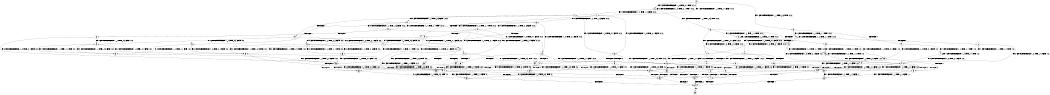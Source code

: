 digraph BCG {
size = "7, 10.5";
center = TRUE;
node [shape = circle];
0 [peripheries = 2];
0 -> 1 [label = "EX !1 !ATOMIC_EXCH_BRANCH (1, +1, TRUE, +1, 1, FALSE) !:0:1:2:"];
0 -> 2 [label = "EX !2 !ATOMIC_EXCH_BRANCH (1, +0, TRUE, +0, 1, TRUE) !:0:1:2:"];
0 -> 3 [label = "EX !0 !ATOMIC_EXCH_BRANCH (1, +1, TRUE, +0, 3, TRUE) !:0:1:2:"];
1 -> 4 [label = "TERMINATE !1"];
1 -> 5 [label = "EX !2 !ATOMIC_EXCH_BRANCH (1, +0, TRUE, +0, 1, FALSE) !:0:1:2:"];
1 -> 6 [label = "EX !0 !ATOMIC_EXCH_BRANCH (1, +1, TRUE, +0, 3, FALSE) !:0:1:2:"];
2 -> 7 [label = "EX !1 !ATOMIC_EXCH_BRANCH (1, +1, TRUE, +1, 1, FALSE) !:0:1:2:"];
2 -> 8 [label = "EX !0 !ATOMIC_EXCH_BRANCH (1, +1, TRUE, +0, 3, TRUE) !:0:1:2:"];
2 -> 2 [label = "EX !2 !ATOMIC_EXCH_BRANCH (1, +0, TRUE, +0, 1, TRUE) !:0:1:2:"];
3 -> 9 [label = "TERMINATE !0"];
3 -> 10 [label = "EX !1 !ATOMIC_EXCH_BRANCH (1, +1, TRUE, +1, 1, TRUE) !:0:1:2:"];
3 -> 11 [label = "EX !2 !ATOMIC_EXCH_BRANCH (1, +0, TRUE, +0, 1, FALSE) !:0:1:2:"];
4 -> 12 [label = "EX !2 !ATOMIC_EXCH_BRANCH (1, +0, TRUE, +0, 1, FALSE) !:0:2:"];
4 -> 13 [label = "EX !0 !ATOMIC_EXCH_BRANCH (1, +1, TRUE, +0, 3, FALSE) !:0:2:"];
5 -> 14 [label = "TERMINATE !1"];
5 -> 15 [label = "TERMINATE !2"];
5 -> 16 [label = "EX !0 !ATOMIC_EXCH_BRANCH (1, +1, TRUE, +0, 3, TRUE) !:0:1:2:"];
6 -> 17 [label = "TERMINATE !1"];
6 -> 18 [label = "EX !2 !ATOMIC_EXCH_BRANCH (1, +0, TRUE, +0, 1, FALSE) !:0:1:2:"];
6 -> 19 [label = "EX !0 !ATOMIC_EXCH_BRANCH (1, +1, TRUE, +1, 1, TRUE) !:0:1:2:"];
7 -> 20 [label = "TERMINATE !1"];
7 -> 21 [label = "EX !0 !ATOMIC_EXCH_BRANCH (1, +1, TRUE, +0, 3, FALSE) !:0:1:2:"];
7 -> 5 [label = "EX !2 !ATOMIC_EXCH_BRANCH (1, +0, TRUE, +0, 1, FALSE) !:0:1:2:"];
8 -> 22 [label = "TERMINATE !0"];
8 -> 23 [label = "EX !1 !ATOMIC_EXCH_BRANCH (1, +1, TRUE, +1, 1, TRUE) !:0:1:2:"];
8 -> 11 [label = "EX !2 !ATOMIC_EXCH_BRANCH (1, +0, TRUE, +0, 1, FALSE) !:0:1:2:"];
9 -> 24 [label = "EX !1 !ATOMIC_EXCH_BRANCH (1, +1, TRUE, +1, 1, TRUE) !:1:2:"];
9 -> 25 [label = "EX !2 !ATOMIC_EXCH_BRANCH (1, +0, TRUE, +0, 1, FALSE) !:1:2:"];
10 -> 26 [label = "TERMINATE !0"];
10 -> 27 [label = "EX !2 !ATOMIC_EXCH_BRANCH (1, +0, TRUE, +0, 1, FALSE) !:0:1:2:"];
10 -> 10 [label = "EX !1 !ATOMIC_EXCH_BRANCH (1, +1, TRUE, +1, 1, TRUE) !:0:1:2:"];
11 -> 28 [label = "TERMINATE !2"];
11 -> 29 [label = "TERMINATE !0"];
11 -> 16 [label = "EX !1 !ATOMIC_EXCH_BRANCH (1, +1, TRUE, +1, 1, FALSE) !:0:1:2:"];
12 -> 30 [label = "TERMINATE !2"];
12 -> 31 [label = "EX !0 !ATOMIC_EXCH_BRANCH (1, +1, TRUE, +0, 3, TRUE) !:0:2:"];
13 -> 32 [label = "EX !2 !ATOMIC_EXCH_BRANCH (1, +0, TRUE, +0, 1, FALSE) !:0:2:"];
13 -> 33 [label = "EX !0 !ATOMIC_EXCH_BRANCH (1, +1, TRUE, +1, 1, TRUE) !:0:2:"];
14 -> 30 [label = "TERMINATE !2"];
14 -> 31 [label = "EX !0 !ATOMIC_EXCH_BRANCH (1, +1, TRUE, +0, 3, TRUE) !:0:2:"];
15 -> 30 [label = "TERMINATE !1"];
15 -> 34 [label = "EX !0 !ATOMIC_EXCH_BRANCH (1, +1, TRUE, +0, 3, TRUE) !:0:1:"];
16 -> 35 [label = "TERMINATE !1"];
16 -> 36 [label = "TERMINATE !2"];
16 -> 37 [label = "TERMINATE !0"];
17 -> 32 [label = "EX !2 !ATOMIC_EXCH_BRANCH (1, +0, TRUE, +0, 1, FALSE) !:0:2:"];
17 -> 33 [label = "EX !0 !ATOMIC_EXCH_BRANCH (1, +1, TRUE, +1, 1, TRUE) !:0:2:"];
18 -> 38 [label = "TERMINATE !1"];
18 -> 39 [label = "TERMINATE !2"];
18 -> 16 [label = "EX !0 !ATOMIC_EXCH_BRANCH (1, +1, TRUE, +1, 1, FALSE) !:0:1:2:"];
19 -> 40 [label = "TERMINATE !1"];
19 -> 41 [label = "EX !2 !ATOMIC_EXCH_BRANCH (1, +0, TRUE, +0, 1, FALSE) !:0:1:2:"];
19 -> 6 [label = "EX !0 !ATOMIC_EXCH_BRANCH (1, +1, TRUE, +0, 3, FALSE) !:0:1:2:"];
20 -> 42 [label = "EX !0 !ATOMIC_EXCH_BRANCH (1, +1, TRUE, +0, 3, FALSE) !:0:2:"];
20 -> 12 [label = "EX !2 !ATOMIC_EXCH_BRANCH (1, +0, TRUE, +0, 1, FALSE) !:0:2:"];
21 -> 43 [label = "TERMINATE !1"];
21 -> 18 [label = "EX !2 !ATOMIC_EXCH_BRANCH (1, +0, TRUE, +0, 1, FALSE) !:0:1:2:"];
21 -> 44 [label = "EX !0 !ATOMIC_EXCH_BRANCH (1, +1, TRUE, +1, 1, TRUE) !:0:1:2:"];
22 -> 45 [label = "EX !1 !ATOMIC_EXCH_BRANCH (1, +1, TRUE, +1, 1, TRUE) !:1:2:"];
22 -> 25 [label = "EX !2 !ATOMIC_EXCH_BRANCH (1, +0, TRUE, +0, 1, FALSE) !:1:2:"];
23 -> 46 [label = "TERMINATE !0"];
23 -> 27 [label = "EX !2 !ATOMIC_EXCH_BRANCH (1, +0, TRUE, +0, 1, FALSE) !:0:1:2:"];
23 -> 23 [label = "EX !1 !ATOMIC_EXCH_BRANCH (1, +1, TRUE, +1, 1, TRUE) !:0:1:2:"];
24 -> 47 [label = "EX !2 !ATOMIC_EXCH_BRANCH (1, +0, TRUE, +0, 1, FALSE) !:1:2:"];
24 -> 24 [label = "EX !1 !ATOMIC_EXCH_BRANCH (1, +1, TRUE, +1, 1, TRUE) !:1:2:"];
25 -> 48 [label = "TERMINATE !2"];
25 -> 49 [label = "EX !1 !ATOMIC_EXCH_BRANCH (1, +1, TRUE, +1, 1, FALSE) !:1:2:"];
26 -> 47 [label = "EX !2 !ATOMIC_EXCH_BRANCH (1, +0, TRUE, +0, 1, FALSE) !:1:2:"];
26 -> 24 [label = "EX !1 !ATOMIC_EXCH_BRANCH (1, +1, TRUE, +1, 1, TRUE) !:1:2:"];
27 -> 50 [label = "TERMINATE !2"];
27 -> 51 [label = "TERMINATE !0"];
27 -> 16 [label = "EX !1 !ATOMIC_EXCH_BRANCH (1, +1, TRUE, +1, 1, FALSE) !:0:1:2:"];
28 -> 48 [label = "TERMINATE !0"];
28 -> 34 [label = "EX !1 !ATOMIC_EXCH_BRANCH (1, +1, TRUE, +1, 1, FALSE) !:0:1:"];
29 -> 48 [label = "TERMINATE !2"];
29 -> 49 [label = "EX !1 !ATOMIC_EXCH_BRANCH (1, +1, TRUE, +1, 1, FALSE) !:1:2:"];
30 -> 52 [label = "EX !0 !ATOMIC_EXCH_BRANCH (1, +1, TRUE, +0, 3, TRUE) !:0:"];
31 -> 53 [label = "TERMINATE !2"];
31 -> 54 [label = "TERMINATE !0"];
32 -> 55 [label = "TERMINATE !2"];
32 -> 31 [label = "EX !0 !ATOMIC_EXCH_BRANCH (1, +1, TRUE, +1, 1, FALSE) !:0:2:"];
33 -> 56 [label = "EX !2 !ATOMIC_EXCH_BRANCH (1, +0, TRUE, +0, 1, FALSE) !:0:2:"];
33 -> 13 [label = "EX !0 !ATOMIC_EXCH_BRANCH (1, +1, TRUE, +0, 3, FALSE) !:0:2:"];
34 -> 53 [label = "TERMINATE !1"];
34 -> 57 [label = "TERMINATE !0"];
35 -> 53 [label = "TERMINATE !2"];
35 -> 54 [label = "TERMINATE !0"];
36 -> 53 [label = "TERMINATE !1"];
36 -> 57 [label = "TERMINATE !0"];
37 -> 54 [label = "TERMINATE !1"];
37 -> 57 [label = "TERMINATE !2"];
38 -> 55 [label = "TERMINATE !2"];
38 -> 31 [label = "EX !0 !ATOMIC_EXCH_BRANCH (1, +1, TRUE, +1, 1, FALSE) !:0:2:"];
39 -> 55 [label = "TERMINATE !1"];
39 -> 34 [label = "EX !0 !ATOMIC_EXCH_BRANCH (1, +1, TRUE, +1, 1, FALSE) !:0:1:"];
40 -> 56 [label = "EX !2 !ATOMIC_EXCH_BRANCH (1, +0, TRUE, +0, 1, FALSE) !:0:2:"];
40 -> 13 [label = "EX !0 !ATOMIC_EXCH_BRANCH (1, +1, TRUE, +0, 3, FALSE) !:0:2:"];
41 -> 58 [label = "TERMINATE !1"];
41 -> 59 [label = "TERMINATE !2"];
41 -> 16 [label = "EX !0 !ATOMIC_EXCH_BRANCH (1, +1, TRUE, +0, 3, TRUE) !:0:1:2:"];
42 -> 32 [label = "EX !2 !ATOMIC_EXCH_BRANCH (1, +0, TRUE, +0, 1, FALSE) !:0:2:"];
42 -> 60 [label = "EX !0 !ATOMIC_EXCH_BRANCH (1, +1, TRUE, +1, 1, TRUE) !:0:2:"];
43 -> 32 [label = "EX !2 !ATOMIC_EXCH_BRANCH (1, +0, TRUE, +0, 1, FALSE) !:0:2:"];
43 -> 60 [label = "EX !0 !ATOMIC_EXCH_BRANCH (1, +1, TRUE, +1, 1, TRUE) !:0:2:"];
44 -> 61 [label = "TERMINATE !1"];
44 -> 41 [label = "EX !2 !ATOMIC_EXCH_BRANCH (1, +0, TRUE, +0, 1, FALSE) !:0:1:2:"];
44 -> 21 [label = "EX !0 !ATOMIC_EXCH_BRANCH (1, +1, TRUE, +0, 3, FALSE) !:0:1:2:"];
45 -> 47 [label = "EX !2 !ATOMIC_EXCH_BRANCH (1, +0, TRUE, +0, 1, FALSE) !:1:2:"];
45 -> 45 [label = "EX !1 !ATOMIC_EXCH_BRANCH (1, +1, TRUE, +1, 1, TRUE) !:1:2:"];
46 -> 47 [label = "EX !2 !ATOMIC_EXCH_BRANCH (1, +0, TRUE, +0, 1, FALSE) !:1:2:"];
46 -> 45 [label = "EX !1 !ATOMIC_EXCH_BRANCH (1, +1, TRUE, +1, 1, TRUE) !:1:2:"];
47 -> 62 [label = "TERMINATE !2"];
47 -> 49 [label = "EX !1 !ATOMIC_EXCH_BRANCH (1, +1, TRUE, +1, 1, FALSE) !:1:2:"];
48 -> 63 [label = "EX !1 !ATOMIC_EXCH_BRANCH (1, +1, TRUE, +1, 1, FALSE) !:1:"];
49 -> 54 [label = "TERMINATE !1"];
49 -> 57 [label = "TERMINATE !2"];
50 -> 62 [label = "TERMINATE !0"];
50 -> 34 [label = "EX !1 !ATOMIC_EXCH_BRANCH (1, +1, TRUE, +1, 1, FALSE) !:0:1:"];
51 -> 62 [label = "TERMINATE !2"];
51 -> 49 [label = "EX !1 !ATOMIC_EXCH_BRANCH (1, +1, TRUE, +1, 1, FALSE) !:1:2:"];
52 -> 64 [label = "TERMINATE !0"];
53 -> 64 [label = "TERMINATE !0"];
54 -> 64 [label = "TERMINATE !2"];
55 -> 52 [label = "EX !0 !ATOMIC_EXCH_BRANCH (1, +1, TRUE, +1, 1, FALSE) !:0:"];
56 -> 65 [label = "TERMINATE !2"];
56 -> 31 [label = "EX !0 !ATOMIC_EXCH_BRANCH (1, +1, TRUE, +0, 3, TRUE) !:0:2:"];
57 -> 64 [label = "TERMINATE !1"];
58 -> 65 [label = "TERMINATE !2"];
58 -> 31 [label = "EX !0 !ATOMIC_EXCH_BRANCH (1, +1, TRUE, +0, 3, TRUE) !:0:2:"];
59 -> 65 [label = "TERMINATE !1"];
59 -> 34 [label = "EX !0 !ATOMIC_EXCH_BRANCH (1, +1, TRUE, +0, 3, TRUE) !:0:1:"];
60 -> 56 [label = "EX !2 !ATOMIC_EXCH_BRANCH (1, +0, TRUE, +0, 1, FALSE) !:0:2:"];
60 -> 42 [label = "EX !0 !ATOMIC_EXCH_BRANCH (1, +1, TRUE, +0, 3, FALSE) !:0:2:"];
61 -> 56 [label = "EX !2 !ATOMIC_EXCH_BRANCH (1, +0, TRUE, +0, 1, FALSE) !:0:2:"];
61 -> 42 [label = "EX !0 !ATOMIC_EXCH_BRANCH (1, +1, TRUE, +0, 3, FALSE) !:0:2:"];
62 -> 63 [label = "EX !1 !ATOMIC_EXCH_BRANCH (1, +1, TRUE, +1, 1, FALSE) !:1:"];
63 -> 64 [label = "TERMINATE !1"];
64 -> 66 [label = "exit"];
65 -> 52 [label = "EX !0 !ATOMIC_EXCH_BRANCH (1, +1, TRUE, +0, 3, TRUE) !:0:"];
}
